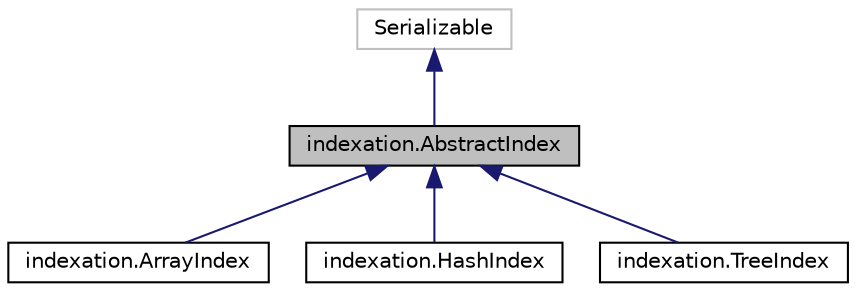 digraph "indexation.AbstractIndex"
{
  edge [fontname="Helvetica",fontsize="10",labelfontname="Helvetica",labelfontsize="10"];
  node [fontname="Helvetica",fontsize="10",shape=record];
  Node0 [label="indexation.AbstractIndex",height=0.2,width=0.4,color="black", fillcolor="grey75", style="filled", fontcolor="black"];
  Node1 -> Node0 [dir="back",color="midnightblue",fontsize="10",style="solid",fontname="Helvetica"];
  Node1 [label="Serializable",height=0.2,width=0.4,color="grey75", fillcolor="white", style="filled"];
  Node0 -> Node2 [dir="back",color="midnightblue",fontsize="10",style="solid",fontname="Helvetica"];
  Node2 [label="indexation.ArrayIndex",height=0.2,width=0.4,color="black", fillcolor="white", style="filled",URL="$classindexation_1_1ArrayIndex.html"];
  Node0 -> Node3 [dir="back",color="midnightblue",fontsize="10",style="solid",fontname="Helvetica"];
  Node3 [label="indexation.HashIndex",height=0.2,width=0.4,color="black", fillcolor="white", style="filled",URL="$classindexation_1_1HashIndex.html"];
  Node0 -> Node4 [dir="back",color="midnightblue",fontsize="10",style="solid",fontname="Helvetica"];
  Node4 [label="indexation.TreeIndex",height=0.2,width=0.4,color="black", fillcolor="white", style="filled",URL="$classindexation_1_1TreeIndex.html"];
}

